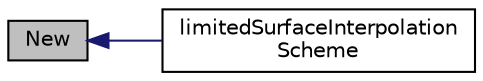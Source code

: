 digraph "New"
{
  bgcolor="transparent";
  edge [fontname="Helvetica",fontsize="10",labelfontname="Helvetica",labelfontsize="10"];
  node [fontname="Helvetica",fontsize="10",shape=record];
  rankdir="LR";
  Node133 [label="New",height=0.2,width=0.4,color="black", fillcolor="grey75", style="filled", fontcolor="black"];
  Node133 -> Node134 [dir="back",color="midnightblue",fontsize="10",style="solid",fontname="Helvetica"];
  Node134 [label="limitedSurfaceInterpolation\lScheme",height=0.2,width=0.4,color="black",URL="$a23865.html#a4c0e48ec75f4c1664396ed3d68d3282f",tooltip="Construct from mesh and Istream. "];
}
